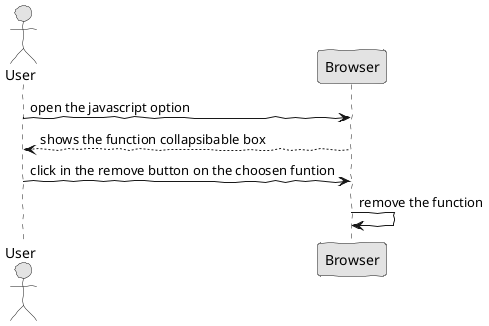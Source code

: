 @startuml  analysis2
skinparam handwritten true
skinparam monochrome true
skinparam packageStyle rect
skinparam defaultFontName FG Virgil
skinparam shadowing false

actor User

User -> Browser : open the javascript option
Browser --> User : shows the function collapsibable box
User -> Browser : click in the remove button on the choosen funtion
Browser -> Browser : remove the function


@enduml